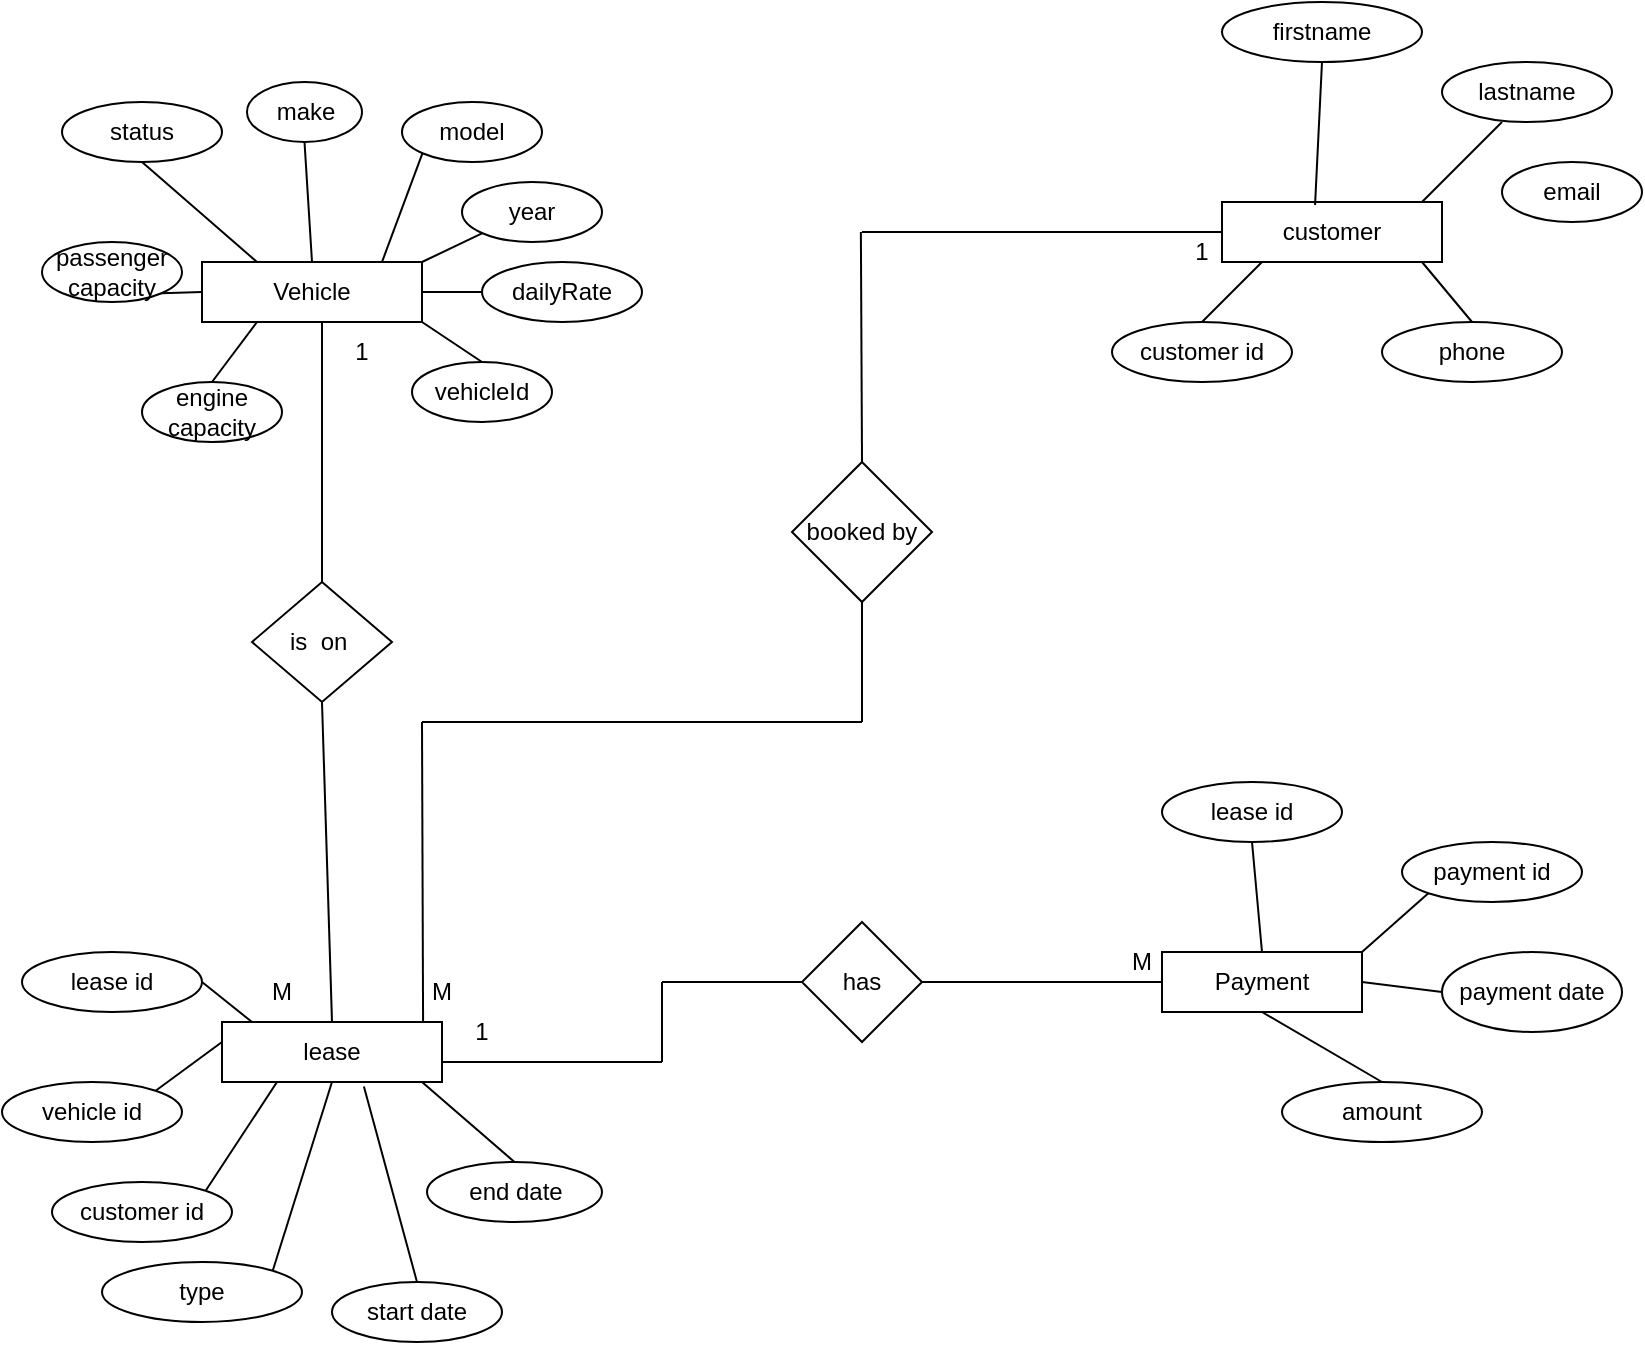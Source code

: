 <mxfile version="22.1.11" type="google">
  <diagram name="Page-1" id="KWpo8jtgZzTEzufmjZIP">
    <mxGraphModel dx="882" dy="570" grid="1" gridSize="10" guides="1" tooltips="1" connect="1" arrows="1" fold="1" page="1" pageScale="1" pageWidth="850" pageHeight="1100" math="0" shadow="0">
      <root>
        <mxCell id="0" />
        <mxCell id="1" parent="0" />
        <mxCell id="gQqFM6ztleGJrcPJsDnF-1" value="Vehicle" style="rounded=0;whiteSpace=wrap;html=1;" vertex="1" parent="1">
          <mxGeometry x="120" y="200" width="110" height="30" as="geometry" />
        </mxCell>
        <mxCell id="gQqFM6ztleGJrcPJsDnF-2" value="customer" style="rounded=0;whiteSpace=wrap;html=1;" vertex="1" parent="1">
          <mxGeometry x="630" y="170" width="110" height="30" as="geometry" />
        </mxCell>
        <mxCell id="gQqFM6ztleGJrcPJsDnF-3" value="lease" style="rounded=0;whiteSpace=wrap;html=1;" vertex="1" parent="1">
          <mxGeometry x="130" y="580" width="110" height="30" as="geometry" />
        </mxCell>
        <mxCell id="gQqFM6ztleGJrcPJsDnF-4" value="Payment" style="rounded=0;whiteSpace=wrap;html=1;" vertex="1" parent="1">
          <mxGeometry x="600" y="545" width="100" height="30" as="geometry" />
        </mxCell>
        <mxCell id="gQqFM6ztleGJrcPJsDnF-5" value="is&amp;nbsp; on&amp;nbsp;" style="rhombus;whiteSpace=wrap;html=1;" vertex="1" parent="1">
          <mxGeometry x="145" y="360" width="70" height="60" as="geometry" />
        </mxCell>
        <mxCell id="gQqFM6ztleGJrcPJsDnF-7" value="has" style="rhombus;whiteSpace=wrap;html=1;" vertex="1" parent="1">
          <mxGeometry x="420" y="530" width="60" height="60" as="geometry" />
        </mxCell>
        <mxCell id="gQqFM6ztleGJrcPJsDnF-8" value="" style="endArrow=none;html=1;rounded=0;exitX=0.5;exitY=0;exitDx=0;exitDy=0;" edge="1" parent="1" source="gQqFM6ztleGJrcPJsDnF-5">
          <mxGeometry width="50" height="50" relative="1" as="geometry">
            <mxPoint x="165" y="330" as="sourcePoint" />
            <mxPoint x="180" y="230" as="targetPoint" />
          </mxGeometry>
        </mxCell>
        <mxCell id="gQqFM6ztleGJrcPJsDnF-9" value="" style="endArrow=none;html=1;rounded=0;entryX=0.5;entryY=1;entryDx=0;entryDy=0;exitX=0.5;exitY=0;exitDx=0;exitDy=0;" edge="1" parent="1" source="gQqFM6ztleGJrcPJsDnF-3" target="gQqFM6ztleGJrcPJsDnF-5">
          <mxGeometry width="50" height="50" relative="1" as="geometry">
            <mxPoint x="180" y="590" as="sourcePoint" />
            <mxPoint x="510" y="360" as="targetPoint" />
          </mxGeometry>
        </mxCell>
        <mxCell id="gQqFM6ztleGJrcPJsDnF-10" value="" style="endArrow=none;html=1;rounded=0;entryX=0;entryY=0.5;entryDx=0;entryDy=0;" edge="1" parent="1" target="gQqFM6ztleGJrcPJsDnF-7">
          <mxGeometry width="50" height="50" relative="1" as="geometry">
            <mxPoint x="350" y="560" as="sourcePoint" />
            <mxPoint x="510" y="360" as="targetPoint" />
          </mxGeometry>
        </mxCell>
        <mxCell id="gQqFM6ztleGJrcPJsDnF-11" value="" style="endArrow=none;html=1;rounded=0;" edge="1" parent="1">
          <mxGeometry width="50" height="50" relative="1" as="geometry">
            <mxPoint x="350" y="600" as="sourcePoint" />
            <mxPoint x="350" y="560" as="targetPoint" />
          </mxGeometry>
        </mxCell>
        <mxCell id="gQqFM6ztleGJrcPJsDnF-12" value="" style="endArrow=none;html=1;rounded=0;" edge="1" parent="1">
          <mxGeometry width="50" height="50" relative="1" as="geometry">
            <mxPoint x="350" y="600" as="sourcePoint" />
            <mxPoint x="240" y="600" as="targetPoint" />
          </mxGeometry>
        </mxCell>
        <mxCell id="gQqFM6ztleGJrcPJsDnF-13" value="" style="endArrow=none;html=1;rounded=0;exitX=1;exitY=0.5;exitDx=0;exitDy=0;entryX=0;entryY=0.5;entryDx=0;entryDy=0;" edge="1" parent="1" source="gQqFM6ztleGJrcPJsDnF-7" target="gQqFM6ztleGJrcPJsDnF-4">
          <mxGeometry width="50" height="50" relative="1" as="geometry">
            <mxPoint x="460" y="410" as="sourcePoint" />
            <mxPoint x="510" y="360" as="targetPoint" />
          </mxGeometry>
        </mxCell>
        <mxCell id="gQqFM6ztleGJrcPJsDnF-14" value="" style="endArrow=none;html=1;rounded=0;entryX=0;entryY=0.5;entryDx=0;entryDy=0;" edge="1" parent="1" target="gQqFM6ztleGJrcPJsDnF-2">
          <mxGeometry width="50" height="50" relative="1" as="geometry">
            <mxPoint x="450" y="185" as="sourcePoint" />
            <mxPoint x="510" y="360" as="targetPoint" />
          </mxGeometry>
        </mxCell>
        <mxCell id="gQqFM6ztleGJrcPJsDnF-15" value="" style="endArrow=none;html=1;rounded=0;entryX=0.5;entryY=1;entryDx=0;entryDy=0;" edge="1" parent="1" target="gQqFM6ztleGJrcPJsDnF-6">
          <mxGeometry width="50" height="50" relative="1" as="geometry">
            <mxPoint x="450" y="430" as="sourcePoint" />
            <mxPoint x="510" y="360" as="targetPoint" />
          </mxGeometry>
        </mxCell>
        <mxCell id="gQqFM6ztleGJrcPJsDnF-16" value="" style="endArrow=none;html=1;rounded=0;exitX=0.5;exitY=0;exitDx=0;exitDy=0;" edge="1" parent="1" source="gQqFM6ztleGJrcPJsDnF-6">
          <mxGeometry width="50" height="50" relative="1" as="geometry">
            <mxPoint x="449.44" y="305" as="sourcePoint" />
            <mxPoint x="449.44" y="185" as="targetPoint" />
          </mxGeometry>
        </mxCell>
        <mxCell id="gQqFM6ztleGJrcPJsDnF-17" value="" style="endArrow=none;html=1;rounded=0;" edge="1" parent="1">
          <mxGeometry width="50" height="50" relative="1" as="geometry">
            <mxPoint x="230" y="430" as="sourcePoint" />
            <mxPoint x="450" y="430" as="targetPoint" />
          </mxGeometry>
        </mxCell>
        <mxCell id="gQqFM6ztleGJrcPJsDnF-18" value="" style="endArrow=none;html=1;rounded=0;exitX=0.914;exitY=-0.012;exitDx=0;exitDy=0;exitPerimeter=0;" edge="1" parent="1" source="gQqFM6ztleGJrcPJsDnF-3">
          <mxGeometry width="50" height="50" relative="1" as="geometry">
            <mxPoint x="230" y="570" as="sourcePoint" />
            <mxPoint x="230" y="430" as="targetPoint" />
          </mxGeometry>
        </mxCell>
        <mxCell id="gQqFM6ztleGJrcPJsDnF-19" value="M" style="text;html=1;strokeColor=none;fillColor=none;align=center;verticalAlign=middle;whiteSpace=wrap;rounded=0;" vertex="1" parent="1">
          <mxGeometry x="210" y="550" width="60" height="30" as="geometry" />
        </mxCell>
        <mxCell id="gQqFM6ztleGJrcPJsDnF-20" value="1" style="text;html=1;strokeColor=none;fillColor=none;align=center;verticalAlign=middle;whiteSpace=wrap;rounded=0;" vertex="1" parent="1">
          <mxGeometry x="170" y="230" width="60" height="30" as="geometry" />
        </mxCell>
        <mxCell id="gQqFM6ztleGJrcPJsDnF-22" value="M" style="text;html=1;strokeColor=none;fillColor=none;align=center;verticalAlign=middle;whiteSpace=wrap;rounded=0;" vertex="1" parent="1">
          <mxGeometry x="130" y="550" width="60" height="30" as="geometry" />
        </mxCell>
        <mxCell id="gQqFM6ztleGJrcPJsDnF-29" value="1" style="text;html=1;strokeColor=none;fillColor=none;align=center;verticalAlign=middle;whiteSpace=wrap;rounded=0;" vertex="1" parent="1">
          <mxGeometry x="230" y="570" width="60" height="30" as="geometry" />
        </mxCell>
        <mxCell id="gQqFM6ztleGJrcPJsDnF-32" value="M" style="text;html=1;strokeColor=none;fillColor=none;align=center;verticalAlign=middle;whiteSpace=wrap;rounded=0;" vertex="1" parent="1">
          <mxGeometry x="560" y="535" width="60" height="30" as="geometry" />
        </mxCell>
        <mxCell id="gQqFM6ztleGJrcPJsDnF-34" value="1" style="text;html=1;strokeColor=none;fillColor=none;align=center;verticalAlign=middle;whiteSpace=wrap;rounded=0;" vertex="1" parent="1">
          <mxGeometry x="590" y="180" width="60" height="30" as="geometry" />
        </mxCell>
        <mxCell id="gQqFM6ztleGJrcPJsDnF-37" value="make" style="ellipse;whiteSpace=wrap;html=1;" vertex="1" parent="1">
          <mxGeometry x="142.5" y="110" width="57.5" height="30" as="geometry" />
        </mxCell>
        <mxCell id="gQqFM6ztleGJrcPJsDnF-38" value="model" style="ellipse;whiteSpace=wrap;html=1;" vertex="1" parent="1">
          <mxGeometry x="220" y="120" width="70" height="30" as="geometry" />
        </mxCell>
        <mxCell id="gQqFM6ztleGJrcPJsDnF-39" value="year" style="ellipse;whiteSpace=wrap;html=1;" vertex="1" parent="1">
          <mxGeometry x="250" y="160" width="70" height="30" as="geometry" />
        </mxCell>
        <mxCell id="gQqFM6ztleGJrcPJsDnF-40" value="dailyRate" style="ellipse;whiteSpace=wrap;html=1;" vertex="1" parent="1">
          <mxGeometry x="260" y="200" width="80" height="30" as="geometry" />
        </mxCell>
        <mxCell id="gQqFM6ztleGJrcPJsDnF-41" value="status" style="ellipse;whiteSpace=wrap;html=1;" vertex="1" parent="1">
          <mxGeometry x="50" y="120" width="80" height="30" as="geometry" />
        </mxCell>
        <mxCell id="gQqFM6ztleGJrcPJsDnF-42" value="vehicleId" style="ellipse;whiteSpace=wrap;html=1;" vertex="1" parent="1">
          <mxGeometry x="225" y="250" width="70" height="30" as="geometry" />
        </mxCell>
        <mxCell id="gQqFM6ztleGJrcPJsDnF-43" value="engine capacity" style="ellipse;whiteSpace=wrap;html=1;" vertex="1" parent="1">
          <mxGeometry x="90" y="260" width="70" height="30" as="geometry" />
        </mxCell>
        <mxCell id="gQqFM6ztleGJrcPJsDnF-44" value="passenger&lt;br&gt;capacity" style="ellipse;whiteSpace=wrap;html=1;" vertex="1" parent="1">
          <mxGeometry x="40" y="190" width="70" height="30" as="geometry" />
        </mxCell>
        <mxCell id="gQqFM6ztleGJrcPJsDnF-46" value="" style="endArrow=none;html=1;rounded=0;entryX=0.5;entryY=1;entryDx=0;entryDy=0;exitX=0.5;exitY=0;exitDx=0;exitDy=0;" edge="1" parent="1" source="gQqFM6ztleGJrcPJsDnF-1" target="gQqFM6ztleGJrcPJsDnF-37">
          <mxGeometry width="50" height="50" relative="1" as="geometry">
            <mxPoint x="460" y="410" as="sourcePoint" />
            <mxPoint x="510" y="360" as="targetPoint" />
          </mxGeometry>
        </mxCell>
        <mxCell id="gQqFM6ztleGJrcPJsDnF-47" value="" style="endArrow=none;html=1;rounded=0;entryX=0;entryY=1;entryDx=0;entryDy=0;exitX=1;exitY=0;exitDx=0;exitDy=0;" edge="1" parent="1" source="gQqFM6ztleGJrcPJsDnF-1" target="gQqFM6ztleGJrcPJsDnF-39">
          <mxGeometry width="50" height="50" relative="1" as="geometry">
            <mxPoint x="290" y="390" as="sourcePoint" />
            <mxPoint x="340" y="340" as="targetPoint" />
          </mxGeometry>
        </mxCell>
        <mxCell id="gQqFM6ztleGJrcPJsDnF-48" value="" style="endArrow=none;html=1;rounded=0;exitX=1;exitY=0;exitDx=0;exitDy=0;" edge="1" parent="1" source="gQqFM6ztleGJrcPJsDnF-20">
          <mxGeometry width="50" height="50" relative="1" as="geometry">
            <mxPoint x="210" y="300" as="sourcePoint" />
            <mxPoint x="260" y="250" as="targetPoint" />
          </mxGeometry>
        </mxCell>
        <mxCell id="gQqFM6ztleGJrcPJsDnF-49" value="" style="endArrow=none;html=1;rounded=0;entryX=0;entryY=1;entryDx=0;entryDy=0;" edge="1" parent="1" target="gQqFM6ztleGJrcPJsDnF-38">
          <mxGeometry width="50" height="50" relative="1" as="geometry">
            <mxPoint x="210" y="200" as="sourcePoint" />
            <mxPoint x="510" y="360" as="targetPoint" />
          </mxGeometry>
        </mxCell>
        <mxCell id="gQqFM6ztleGJrcPJsDnF-51" value="" style="endArrow=none;html=1;rounded=0;entryX=0;entryY=0.5;entryDx=0;entryDy=0;exitX=1;exitY=0.5;exitDx=0;exitDy=0;" edge="1" parent="1" source="gQqFM6ztleGJrcPJsDnF-1" target="gQqFM6ztleGJrcPJsDnF-40">
          <mxGeometry width="50" height="50" relative="1" as="geometry">
            <mxPoint x="295" y="350" as="sourcePoint" />
            <mxPoint x="345" y="300" as="targetPoint" />
          </mxGeometry>
        </mxCell>
        <mxCell id="gQqFM6ztleGJrcPJsDnF-53" value="" style="endArrow=none;html=1;rounded=0;exitX=0.25;exitY=0;exitDx=0;exitDy=0;entryX=0.5;entryY=1;entryDx=0;entryDy=0;" edge="1" parent="1" source="gQqFM6ztleGJrcPJsDnF-1" target="gQqFM6ztleGJrcPJsDnF-41">
          <mxGeometry width="50" height="50" relative="1" as="geometry">
            <mxPoint x="60" y="190" as="sourcePoint" />
            <mxPoint x="110" y="140" as="targetPoint" />
          </mxGeometry>
        </mxCell>
        <mxCell id="gQqFM6ztleGJrcPJsDnF-54" value="" style="endArrow=none;html=1;rounded=0;entryX=0.25;entryY=1;entryDx=0;entryDy=0;exitX=0.5;exitY=0;exitDx=0;exitDy=0;" edge="1" parent="1" source="gQqFM6ztleGJrcPJsDnF-43" target="gQqFM6ztleGJrcPJsDnF-1">
          <mxGeometry width="50" height="50" relative="1" as="geometry">
            <mxPoint x="460" y="410" as="sourcePoint" />
            <mxPoint x="510" y="360" as="targetPoint" />
          </mxGeometry>
        </mxCell>
        <mxCell id="gQqFM6ztleGJrcPJsDnF-55" value="" style="endArrow=none;html=1;rounded=0;entryX=1;entryY=1;entryDx=0;entryDy=0;exitX=0;exitY=0.5;exitDx=0;exitDy=0;" edge="1" parent="1" source="gQqFM6ztleGJrcPJsDnF-1" target="gQqFM6ztleGJrcPJsDnF-44">
          <mxGeometry width="50" height="50" relative="1" as="geometry">
            <mxPoint x="460" y="410" as="sourcePoint" />
            <mxPoint x="510" y="360" as="targetPoint" />
          </mxGeometry>
        </mxCell>
        <mxCell id="gQqFM6ztleGJrcPJsDnF-58" value="lease id" style="ellipse;whiteSpace=wrap;html=1;" vertex="1" parent="1">
          <mxGeometry x="600" y="460" width="90" height="30" as="geometry" />
        </mxCell>
        <mxCell id="gQqFM6ztleGJrcPJsDnF-59" value="payment id" style="ellipse;whiteSpace=wrap;html=1;" vertex="1" parent="1">
          <mxGeometry x="720" y="490" width="90" height="30" as="geometry" />
        </mxCell>
        <mxCell id="gQqFM6ztleGJrcPJsDnF-60" value="payment date" style="ellipse;whiteSpace=wrap;html=1;" vertex="1" parent="1">
          <mxGeometry x="740" y="545" width="90" height="40" as="geometry" />
        </mxCell>
        <mxCell id="gQqFM6ztleGJrcPJsDnF-61" value="amount" style="ellipse;whiteSpace=wrap;html=1;" vertex="1" parent="1">
          <mxGeometry x="660" y="610" width="100" height="30" as="geometry" />
        </mxCell>
        <mxCell id="gQqFM6ztleGJrcPJsDnF-62" value="" style="endArrow=none;html=1;rounded=0;entryX=0.5;entryY=1;entryDx=0;entryDy=0;exitX=0.5;exitY=0;exitDx=0;exitDy=0;" edge="1" parent="1" source="gQqFM6ztleGJrcPJsDnF-4" target="gQqFM6ztleGJrcPJsDnF-58">
          <mxGeometry width="50" height="50" relative="1" as="geometry">
            <mxPoint x="420" y="560" as="sourcePoint" />
            <mxPoint x="470" y="510" as="targetPoint" />
          </mxGeometry>
        </mxCell>
        <mxCell id="gQqFM6ztleGJrcPJsDnF-63" value="" style="endArrow=none;html=1;rounded=0;entryX=0;entryY=1;entryDx=0;entryDy=0;exitX=1;exitY=0;exitDx=0;exitDy=0;" edge="1" parent="1" source="gQqFM6ztleGJrcPJsDnF-4" target="gQqFM6ztleGJrcPJsDnF-59">
          <mxGeometry width="50" height="50" relative="1" as="geometry">
            <mxPoint x="690" y="540" as="sourcePoint" />
            <mxPoint x="470" y="510" as="targetPoint" />
          </mxGeometry>
        </mxCell>
        <mxCell id="gQqFM6ztleGJrcPJsDnF-64" value="" style="endArrow=none;html=1;rounded=0;entryX=0;entryY=0.5;entryDx=0;entryDy=0;" edge="1" parent="1" target="gQqFM6ztleGJrcPJsDnF-60">
          <mxGeometry width="50" height="50" relative="1" as="geometry">
            <mxPoint x="700" y="560" as="sourcePoint" />
            <mxPoint x="470" y="510" as="targetPoint" />
          </mxGeometry>
        </mxCell>
        <mxCell id="gQqFM6ztleGJrcPJsDnF-65" value="" style="endArrow=none;html=1;rounded=0;entryX=0.5;entryY=0;entryDx=0;entryDy=0;exitX=0.5;exitY=1;exitDx=0;exitDy=0;" edge="1" parent="1" source="gQqFM6ztleGJrcPJsDnF-4" target="gQqFM6ztleGJrcPJsDnF-61">
          <mxGeometry width="50" height="50" relative="1" as="geometry">
            <mxPoint x="660" y="580" as="sourcePoint" />
            <mxPoint x="470" y="510" as="targetPoint" />
          </mxGeometry>
        </mxCell>
        <mxCell id="gQqFM6ztleGJrcPJsDnF-66" value="firstname" style="ellipse;whiteSpace=wrap;html=1;" vertex="1" parent="1">
          <mxGeometry x="630" y="70" width="100" height="30" as="geometry" />
        </mxCell>
        <mxCell id="gQqFM6ztleGJrcPJsDnF-67" value="customer id" style="ellipse;whiteSpace=wrap;html=1;" vertex="1" parent="1">
          <mxGeometry x="575" y="230" width="90" height="30" as="geometry" />
        </mxCell>
        <mxCell id="gQqFM6ztleGJrcPJsDnF-68" value="lastname" style="ellipse;whiteSpace=wrap;html=1;" vertex="1" parent="1">
          <mxGeometry x="740" y="100" width="85" height="30" as="geometry" />
        </mxCell>
        <mxCell id="gQqFM6ztleGJrcPJsDnF-69" value="email" style="ellipse;whiteSpace=wrap;html=1;" vertex="1" parent="1">
          <mxGeometry x="770" y="150" width="70" height="30" as="geometry" />
        </mxCell>
        <mxCell id="gQqFM6ztleGJrcPJsDnF-70" value="phone" style="ellipse;whiteSpace=wrap;html=1;" vertex="1" parent="1">
          <mxGeometry x="710" y="230" width="90" height="30" as="geometry" />
        </mxCell>
        <mxCell id="gQqFM6ztleGJrcPJsDnF-71" value="" style="endArrow=none;html=1;rounded=0;exitX=0.423;exitY=0.049;exitDx=0;exitDy=0;exitPerimeter=0;" edge="1" parent="1" source="gQqFM6ztleGJrcPJsDnF-2">
          <mxGeometry width="50" height="50" relative="1" as="geometry">
            <mxPoint x="630" y="150" as="sourcePoint" />
            <mxPoint x="680" y="100" as="targetPoint" />
          </mxGeometry>
        </mxCell>
        <mxCell id="gQqFM6ztleGJrcPJsDnF-73" value="" style="endArrow=none;html=1;rounded=0;" edge="1" parent="1">
          <mxGeometry width="50" height="50" relative="1" as="geometry">
            <mxPoint x="730" y="170" as="sourcePoint" />
            <mxPoint x="770" y="130" as="targetPoint" />
          </mxGeometry>
        </mxCell>
        <mxCell id="gQqFM6ztleGJrcPJsDnF-74" value="" style="endArrow=none;html=1;rounded=0;exitX=0.5;exitY=0;exitDx=0;exitDy=0;" edge="1" parent="1" source="gQqFM6ztleGJrcPJsDnF-70">
          <mxGeometry width="50" height="50" relative="1" as="geometry">
            <mxPoint x="680" y="250" as="sourcePoint" />
            <mxPoint x="730" y="200" as="targetPoint" />
          </mxGeometry>
        </mxCell>
        <mxCell id="gQqFM6ztleGJrcPJsDnF-76" value="" style="endArrow=none;html=1;rounded=0;exitX=0.5;exitY=0;exitDx=0;exitDy=0;" edge="1" parent="1" target="gQqFM6ztleGJrcPJsDnF-6">
          <mxGeometry width="50" height="50" relative="1" as="geometry">
            <mxPoint x="449.44" y="305" as="sourcePoint" />
            <mxPoint x="449.44" y="185" as="targetPoint" />
          </mxGeometry>
        </mxCell>
        <mxCell id="gQqFM6ztleGJrcPJsDnF-6" value="booked by" style="rhombus;whiteSpace=wrap;html=1;" vertex="1" parent="1">
          <mxGeometry x="415" y="300" width="70" height="70" as="geometry" />
        </mxCell>
        <mxCell id="gQqFM6ztleGJrcPJsDnF-77" value="" style="endArrow=none;html=1;rounded=0;exitX=0.5;exitY=0;exitDx=0;exitDy=0;" edge="1" parent="1" source="gQqFM6ztleGJrcPJsDnF-67">
          <mxGeometry width="50" height="50" relative="1" as="geometry">
            <mxPoint x="600" y="250" as="sourcePoint" />
            <mxPoint x="650" y="200" as="targetPoint" />
          </mxGeometry>
        </mxCell>
        <mxCell id="gQqFM6ztleGJrcPJsDnF-78" value="end date" style="ellipse;whiteSpace=wrap;html=1;" vertex="1" parent="1">
          <mxGeometry x="232.5" y="650" width="87.5" height="30" as="geometry" />
        </mxCell>
        <mxCell id="gQqFM6ztleGJrcPJsDnF-79" value="start date" style="ellipse;whiteSpace=wrap;html=1;" vertex="1" parent="1">
          <mxGeometry x="185" y="710" width="85" height="30" as="geometry" />
        </mxCell>
        <mxCell id="gQqFM6ztleGJrcPJsDnF-81" value="vehicle id" style="ellipse;whiteSpace=wrap;html=1;" vertex="1" parent="1">
          <mxGeometry x="20" y="610" width="90" height="30" as="geometry" />
        </mxCell>
        <mxCell id="gQqFM6ztleGJrcPJsDnF-82" value="customer id" style="ellipse;whiteSpace=wrap;html=1;" vertex="1" parent="1">
          <mxGeometry x="45" y="660" width="90" height="30" as="geometry" />
        </mxCell>
        <mxCell id="gQqFM6ztleGJrcPJsDnF-83" value="type" style="ellipse;whiteSpace=wrap;html=1;" vertex="1" parent="1">
          <mxGeometry x="70" y="700" width="100" height="30" as="geometry" />
        </mxCell>
        <mxCell id="gQqFM6ztleGJrcPJsDnF-84" value="lease id" style="ellipse;whiteSpace=wrap;html=1;" vertex="1" parent="1">
          <mxGeometry x="30" y="545" width="90" height="30" as="geometry" />
        </mxCell>
        <mxCell id="gQqFM6ztleGJrcPJsDnF-85" value="" style="endArrow=none;html=1;rounded=0;entryX=0.909;entryY=1;entryDx=0;entryDy=0;entryPerimeter=0;exitX=0.5;exitY=0;exitDx=0;exitDy=0;" edge="1" parent="1" source="gQqFM6ztleGJrcPJsDnF-78" target="gQqFM6ztleGJrcPJsDnF-3">
          <mxGeometry width="50" height="50" relative="1" as="geometry">
            <mxPoint x="270" y="640" as="sourcePoint" />
            <mxPoint x="320" y="590" as="targetPoint" />
          </mxGeometry>
        </mxCell>
        <mxCell id="gQqFM6ztleGJrcPJsDnF-86" value="" style="endArrow=none;html=1;rounded=0;entryX=0.645;entryY=1.074;entryDx=0;entryDy=0;entryPerimeter=0;exitX=0.5;exitY=0;exitDx=0;exitDy=0;" edge="1" parent="1" source="gQqFM6ztleGJrcPJsDnF-79" target="gQqFM6ztleGJrcPJsDnF-3">
          <mxGeometry width="50" height="50" relative="1" as="geometry">
            <mxPoint x="270" y="640" as="sourcePoint" />
            <mxPoint x="320" y="590" as="targetPoint" />
          </mxGeometry>
        </mxCell>
        <mxCell id="gQqFM6ztleGJrcPJsDnF-87" value="" style="endArrow=none;html=1;rounded=0;exitX=1;exitY=0;exitDx=0;exitDy=0;" edge="1" parent="1" source="gQqFM6ztleGJrcPJsDnF-83">
          <mxGeometry width="50" height="50" relative="1" as="geometry">
            <mxPoint x="135" y="660" as="sourcePoint" />
            <mxPoint x="185" y="610" as="targetPoint" />
          </mxGeometry>
        </mxCell>
        <mxCell id="gQqFM6ztleGJrcPJsDnF-88" value="" style="endArrow=none;html=1;rounded=0;entryX=0.25;entryY=1;entryDx=0;entryDy=0;exitX=1;exitY=0;exitDx=0;exitDy=0;" edge="1" parent="1" source="gQqFM6ztleGJrcPJsDnF-82" target="gQqFM6ztleGJrcPJsDnF-3">
          <mxGeometry width="50" height="50" relative="1" as="geometry">
            <mxPoint x="270" y="640" as="sourcePoint" />
            <mxPoint x="320" y="590" as="targetPoint" />
          </mxGeometry>
        </mxCell>
        <mxCell id="gQqFM6ztleGJrcPJsDnF-89" value="" style="endArrow=none;html=1;rounded=0;exitX=1;exitY=0;exitDx=0;exitDy=0;" edge="1" parent="1" source="gQqFM6ztleGJrcPJsDnF-81">
          <mxGeometry width="50" height="50" relative="1" as="geometry">
            <mxPoint x="80" y="640" as="sourcePoint" />
            <mxPoint x="130" y="590" as="targetPoint" />
          </mxGeometry>
        </mxCell>
        <mxCell id="gQqFM6ztleGJrcPJsDnF-90" value="" style="endArrow=none;html=1;rounded=0;entryX=1;entryY=0.5;entryDx=0;entryDy=0;exitX=0.25;exitY=1;exitDx=0;exitDy=0;" edge="1" parent="1" source="gQqFM6ztleGJrcPJsDnF-22" target="gQqFM6ztleGJrcPJsDnF-84">
          <mxGeometry width="50" height="50" relative="1" as="geometry">
            <mxPoint x="270" y="640" as="sourcePoint" />
            <mxPoint x="320" y="590" as="targetPoint" />
          </mxGeometry>
        </mxCell>
      </root>
    </mxGraphModel>
  </diagram>
</mxfile>
